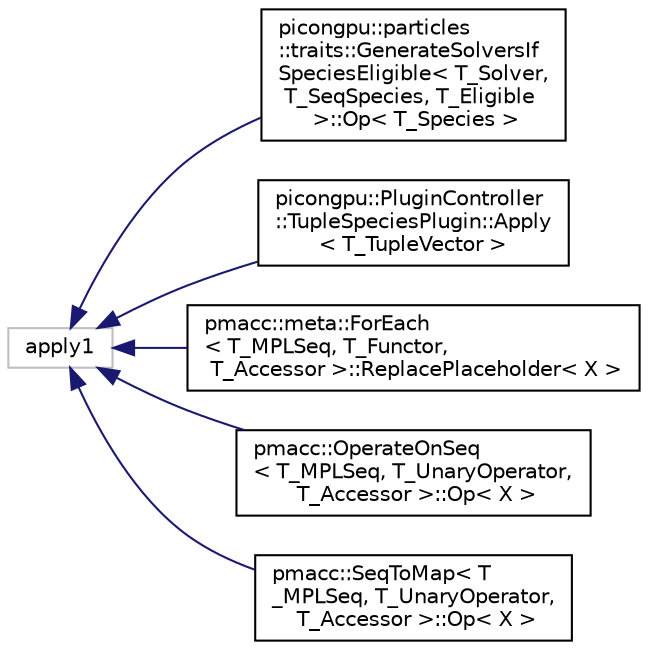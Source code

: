 digraph "Graphical Class Hierarchy"
{
 // LATEX_PDF_SIZE
  edge [fontname="Helvetica",fontsize="10",labelfontname="Helvetica",labelfontsize="10"];
  node [fontname="Helvetica",fontsize="10",shape=record];
  rankdir="LR";
  Node1740 [label="apply1",height=0.2,width=0.4,color="grey75", fillcolor="white", style="filled",tooltip=" "];
  Node1740 -> Node0 [dir="back",color="midnightblue",fontsize="10",style="solid",fontname="Helvetica"];
  Node0 [label="picongpu::particles\l::traits::GenerateSolversIf\lSpeciesEligible\< T_Solver,\l T_SeqSpecies, T_Eligible\l \>::Op\< T_Species \>",height=0.2,width=0.4,color="black", fillcolor="white", style="filled",URL="$structpicongpu_1_1particles_1_1traits_1_1_generate_solvers_if_species_eligible_1_1_op.html",tooltip=" "];
  Node1740 -> Node1742 [dir="back",color="midnightblue",fontsize="10",style="solid",fontname="Helvetica"];
  Node1742 [label="picongpu::PluginController\l::TupleSpeciesPlugin::Apply\l\< T_TupleVector \>",height=0.2,width=0.4,color="black", fillcolor="white", style="filled",URL="$structpicongpu_1_1_plugin_controller_1_1_tuple_species_plugin_1_1_apply.html",tooltip="apply the 1st vector component to the 2nd"];
  Node1740 -> Node1743 [dir="back",color="midnightblue",fontsize="10",style="solid",fontname="Helvetica"];
  Node1743 [label="pmacc::meta::ForEach\l\< T_MPLSeq, T_Functor,\l T_Accessor \>::ReplacePlaceholder\< X \>",height=0.2,width=0.4,color="black", fillcolor="white", style="filled",URL="$structpmacc_1_1meta_1_1_for_each_1_1_replace_placeholder.html",tooltip=" "];
  Node1740 -> Node1744 [dir="back",color="midnightblue",fontsize="10",style="solid",fontname="Helvetica"];
  Node1744 [label="pmacc::OperateOnSeq\l\< T_MPLSeq, T_UnaryOperator,\l T_Accessor \>::Op\< X \>",height=0.2,width=0.4,color="black", fillcolor="white", style="filled",URL="$structpmacc_1_1_operate_on_seq_1_1_op.html",tooltip=" "];
  Node1740 -> Node1745 [dir="back",color="midnightblue",fontsize="10",style="solid",fontname="Helvetica"];
  Node1745 [label="pmacc::SeqToMap\< T\l_MPLSeq, T_UnaryOperator,\l T_Accessor \>::Op\< X \>",height=0.2,width=0.4,color="black", fillcolor="white", style="filled",URL="$structpmacc_1_1_seq_to_map_1_1_op.html",tooltip=" "];
}
